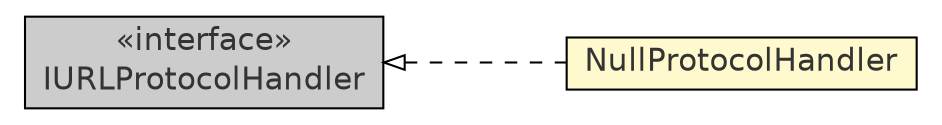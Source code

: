 #!/usr/local/bin/dot
#
# Class diagram 
# Generated by UmlGraph version 4.8 (http://www.spinellis.gr/sw/umlgraph)
#

digraph G {
	edge [fontname="Helvetica",fontsize=10,labelfontname="Helvetica",labelfontsize=10];
	node [fontname="Helvetica",fontsize=10,shape=plaintext];
	rankdir=LR;
	ranksep=1;
	// com.xuggle.xuggler.io.NullProtocolHandler
	c27220 [label=<<table border="0" cellborder="1" cellspacing="0" cellpadding="2" port="p" bgcolor="lemonChiffon" href="./NullProtocolHandler.html">
		<tr><td><table border="0" cellspacing="0" cellpadding="1">
			<tr><td> NullProtocolHandler </td></tr>
		</table></td></tr>
		</table>>, fontname="Helvetica", fontcolor="grey20", fontsize=15.0];
	// com.xuggle.xuggler.io.IURLProtocolHandler
	c27225 [label=<<table border="0" cellborder="1" cellspacing="0" cellpadding="2" port="p" bgcolor="grey80" href="./IURLProtocolHandler.html">
		<tr><td><table border="0" cellspacing="0" cellpadding="1">
			<tr><td> &laquo;interface&raquo; </td></tr>
			<tr><td> IURLProtocolHandler </td></tr>
		</table></td></tr>
		</table>>, fontname="Helvetica", fontcolor="grey20", fontsize=15.0];
	//com.xuggle.xuggler.io.NullProtocolHandler implements com.xuggle.xuggler.io.IURLProtocolHandler
	c27225:p -> c27220:p [dir=back,arrowtail=empty,style=dashed];
}

